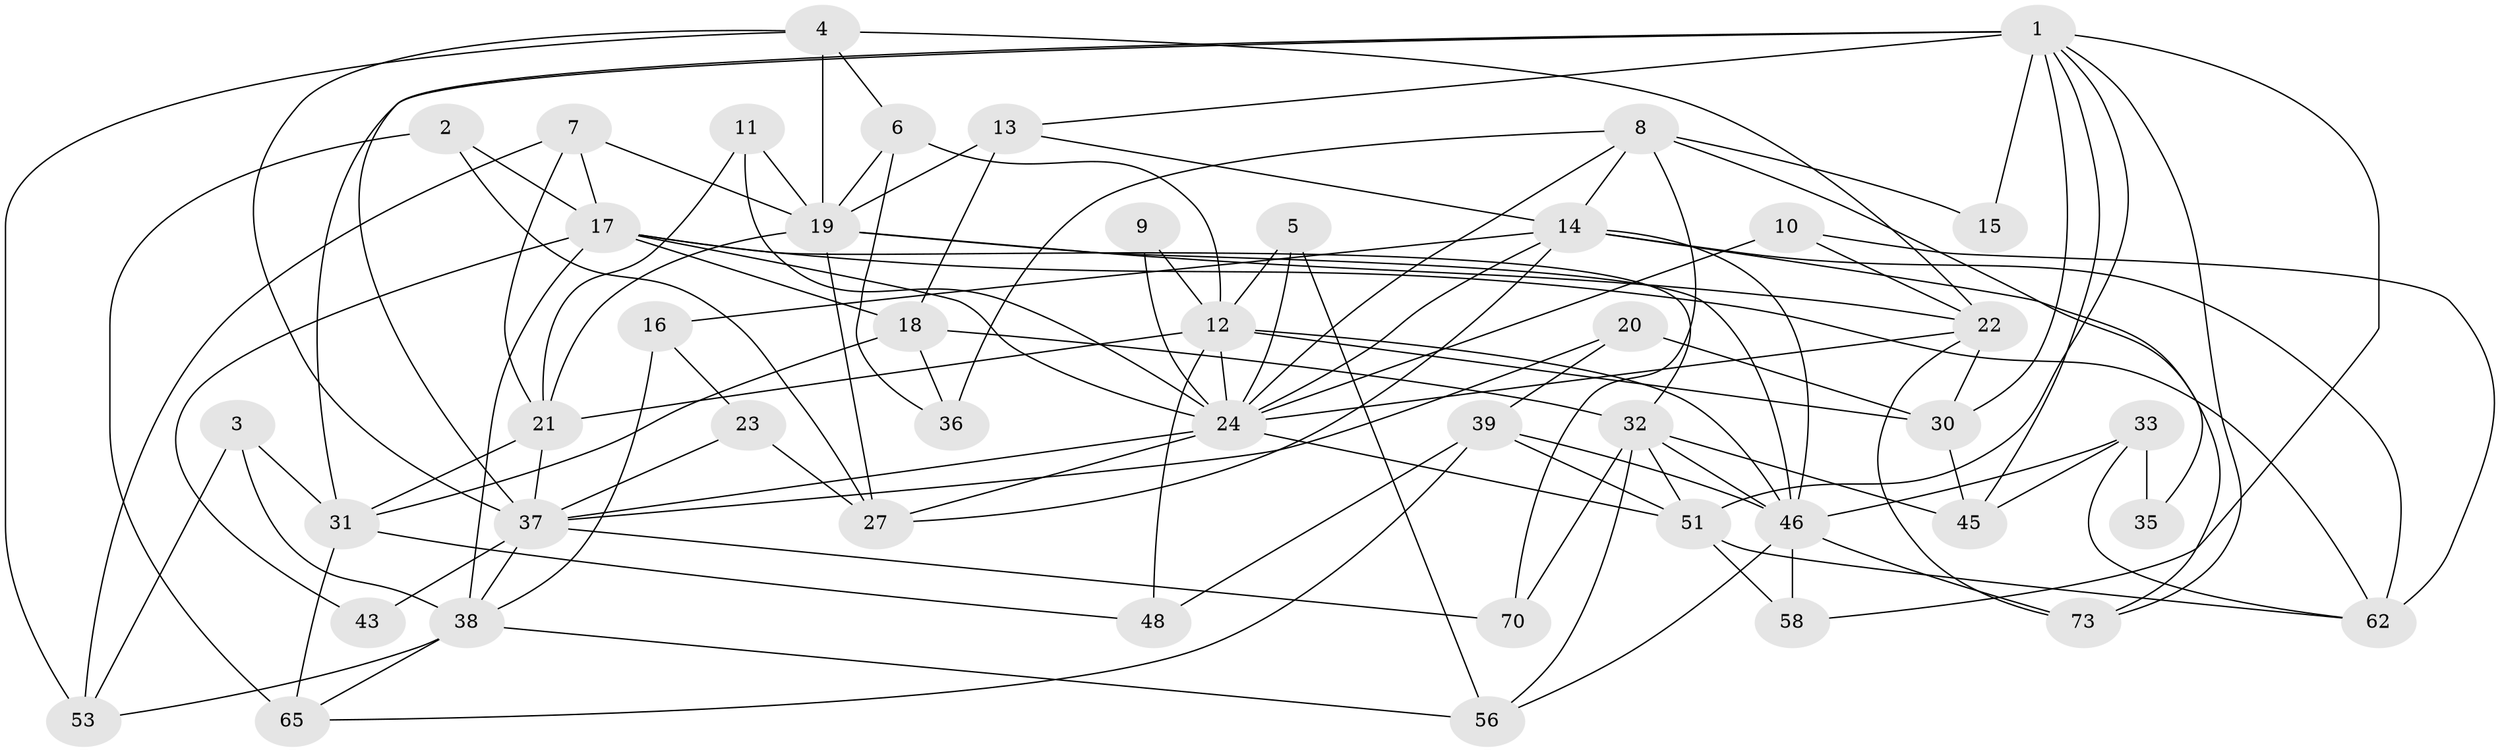 // Generated by graph-tools (version 1.1) at 2025/23/03/03/25 07:23:56]
// undirected, 46 vertices, 113 edges
graph export_dot {
graph [start="1"]
  node [color=gray90,style=filled];
  1 [super="+29"];
  2;
  3;
  4 [super="+44"];
  5 [super="+25"];
  6 [super="+59"];
  7 [super="+63"];
  8 [super="+54"];
  9;
  10;
  11;
  12 [super="+52"];
  13 [super="+64"];
  14 [super="+55"];
  15;
  16 [super="+40"];
  17 [super="+34"];
  18 [super="+50"];
  19 [super="+47"];
  20;
  21 [super="+68"];
  22 [super="+61"];
  23;
  24 [super="+26"];
  27 [super="+28"];
  30 [super="+72"];
  31 [super="+69"];
  32 [super="+60"];
  33 [super="+71"];
  35;
  36;
  37 [super="+49"];
  38 [super="+41"];
  39 [super="+42"];
  43;
  45;
  46 [super="+57"];
  48;
  51 [super="+67"];
  53;
  56 [super="+66"];
  58;
  62;
  65 [super="+74"];
  70;
  73;
  1 -- 15;
  1 -- 30;
  1 -- 37 [weight=2];
  1 -- 13;
  1 -- 51;
  1 -- 73;
  1 -- 58;
  1 -- 45;
  1 -- 31;
  2 -- 65 [weight=2];
  2 -- 17;
  2 -- 27;
  3 -- 53;
  3 -- 31;
  3 -- 38;
  4 -- 37;
  4 -- 19 [weight=2];
  4 -- 53;
  4 -- 22;
  4 -- 6 [weight=2];
  5 -- 24;
  5 -- 12;
  5 -- 56;
  6 -- 19;
  6 -- 12 [weight=2];
  6 -- 36;
  7 -- 19;
  7 -- 17;
  7 -- 53;
  7 -- 21;
  8 -- 36;
  8 -- 15;
  8 -- 35;
  8 -- 70;
  8 -- 24;
  8 -- 14;
  9 -- 12;
  9 -- 24;
  10 -- 62;
  10 -- 22;
  10 -- 24;
  11 -- 24;
  11 -- 19;
  11 -- 21;
  12 -- 30;
  12 -- 21;
  12 -- 48;
  12 -- 24;
  12 -- 46;
  13 -- 18;
  13 -- 19;
  13 -- 14;
  14 -- 73;
  14 -- 16;
  14 -- 27;
  14 -- 24;
  14 -- 46;
  14 -- 62;
  16 -- 23;
  16 -- 38;
  17 -- 62;
  17 -- 32;
  17 -- 18;
  17 -- 24;
  17 -- 43;
  17 -- 38;
  18 -- 32 [weight=2];
  18 -- 36;
  18 -- 31;
  19 -- 46;
  19 -- 21;
  19 -- 22;
  19 -- 27;
  20 -- 37;
  20 -- 39;
  20 -- 30;
  21 -- 37;
  21 -- 31;
  22 -- 73;
  22 -- 30;
  22 -- 24;
  23 -- 37;
  23 -- 27;
  24 -- 51;
  24 -- 37;
  24 -- 27;
  30 -- 45;
  31 -- 48;
  31 -- 65;
  32 -- 45;
  32 -- 51;
  32 -- 56;
  32 -- 70;
  32 -- 46;
  33 -- 46;
  33 -- 62;
  33 -- 35;
  33 -- 45;
  37 -- 70;
  37 -- 43;
  37 -- 38;
  38 -- 53;
  38 -- 65;
  38 -- 56;
  39 -- 48;
  39 -- 51;
  39 -- 65;
  39 -- 46;
  46 -- 56;
  46 -- 58;
  46 -- 73;
  51 -- 62;
  51 -- 58;
}
